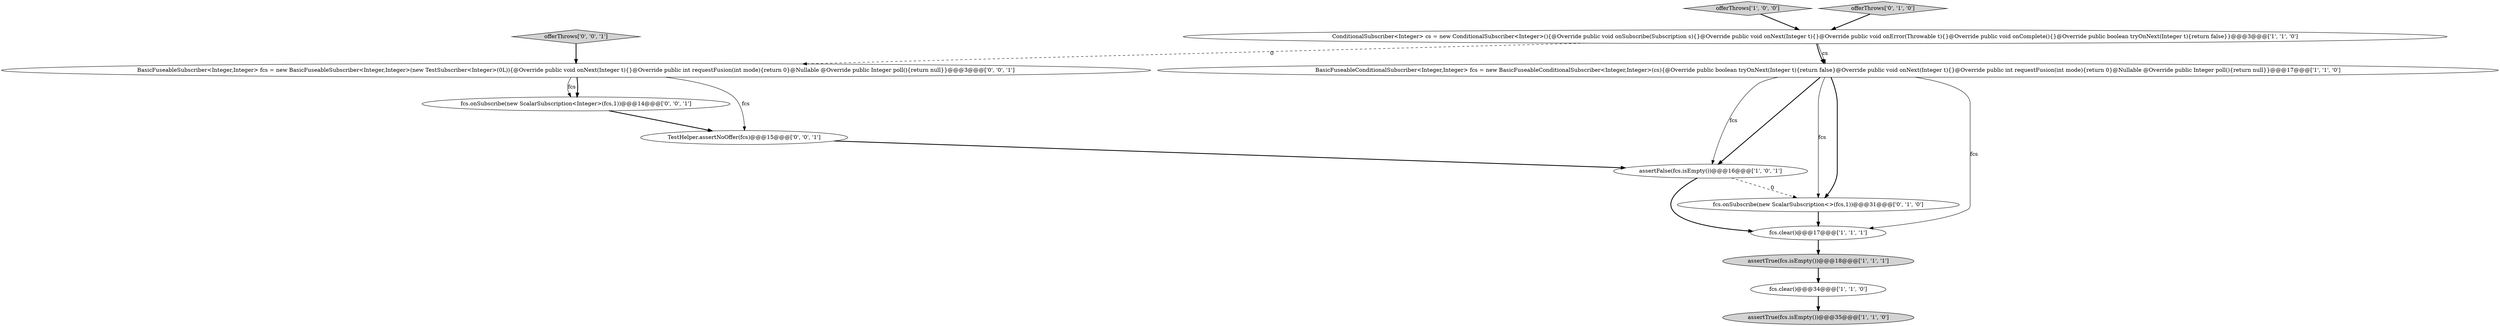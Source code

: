 digraph {
1 [style = filled, label = "BasicFuseableConditionalSubscriber<Integer,Integer> fcs = new BasicFuseableConditionalSubscriber<Integer,Integer>(cs){@Override public boolean tryOnNext(Integer t){return false}@Override public void onNext(Integer t){}@Override public int requestFusion(int mode){return 0}@Nullable @Override public Integer poll(){return null}}@@@17@@@['1', '1', '0']", fillcolor = white, shape = ellipse image = "AAA0AAABBB1BBB"];
6 [style = filled, label = "assertTrue(fcs.isEmpty())@@@35@@@['1', '1', '0']", fillcolor = lightgray, shape = ellipse image = "AAA0AAABBB1BBB"];
3 [style = filled, label = "ConditionalSubscriber<Integer> cs = new ConditionalSubscriber<Integer>(){@Override public void onSubscribe(Subscription s){}@Override public void onNext(Integer t){}@Override public void onError(Throwable t){}@Override public void onComplete(){}@Override public boolean tryOnNext(Integer t){return false}}@@@3@@@['1', '1', '0']", fillcolor = white, shape = ellipse image = "AAA0AAABBB1BBB"];
7 [style = filled, label = "assertFalse(fcs.isEmpty())@@@16@@@['1', '0', '1']", fillcolor = white, shape = ellipse image = "AAA0AAABBB1BBB"];
0 [style = filled, label = "offerThrows['1', '0', '0']", fillcolor = lightgray, shape = diamond image = "AAA0AAABBB1BBB"];
13 [style = filled, label = "offerThrows['0', '0', '1']", fillcolor = lightgray, shape = diamond image = "AAA0AAABBB3BBB"];
12 [style = filled, label = "fcs.onSubscribe(new ScalarSubscription<Integer>(fcs,1))@@@14@@@['0', '0', '1']", fillcolor = white, shape = ellipse image = "AAA0AAABBB3BBB"];
2 [style = filled, label = "assertTrue(fcs.isEmpty())@@@18@@@['1', '1', '1']", fillcolor = lightgray, shape = ellipse image = "AAA0AAABBB1BBB"];
5 [style = filled, label = "fcs.clear()@@@17@@@['1', '1', '1']", fillcolor = white, shape = ellipse image = "AAA0AAABBB1BBB"];
8 [style = filled, label = "fcs.onSubscribe(new ScalarSubscription<>(fcs,1))@@@31@@@['0', '1', '0']", fillcolor = white, shape = ellipse image = "AAA1AAABBB2BBB"];
4 [style = filled, label = "fcs.clear()@@@34@@@['1', '1', '0']", fillcolor = white, shape = ellipse image = "AAA0AAABBB1BBB"];
11 [style = filled, label = "BasicFuseableSubscriber<Integer,Integer> fcs = new BasicFuseableSubscriber<Integer,Integer>(new TestSubscriber<Integer>(0L)){@Override public void onNext(Integer t){}@Override public int requestFusion(int mode){return 0}@Nullable @Override public Integer poll(){return null}}@@@3@@@['0', '0', '1']", fillcolor = white, shape = ellipse image = "AAA0AAABBB3BBB"];
9 [style = filled, label = "offerThrows['0', '1', '0']", fillcolor = lightgray, shape = diamond image = "AAA0AAABBB2BBB"];
10 [style = filled, label = "TestHelper.assertNoOffer(fcs)@@@15@@@['0', '0', '1']", fillcolor = white, shape = ellipse image = "AAA0AAABBB3BBB"];
5->2 [style = bold, label=""];
4->6 [style = bold, label=""];
1->8 [style = solid, label="fcs"];
2->4 [style = bold, label=""];
8->5 [style = bold, label=""];
11->12 [style = bold, label=""];
7->8 [style = dashed, label="0"];
1->8 [style = bold, label=""];
9->3 [style = bold, label=""];
3->11 [style = dashed, label="0"];
0->3 [style = bold, label=""];
3->1 [style = bold, label=""];
11->12 [style = solid, label="fcs"];
12->10 [style = bold, label=""];
10->7 [style = bold, label=""];
13->11 [style = bold, label=""];
1->7 [style = solid, label="fcs"];
3->1 [style = solid, label="cs"];
1->5 [style = solid, label="fcs"];
11->10 [style = solid, label="fcs"];
7->5 [style = bold, label=""];
1->7 [style = bold, label=""];
}
